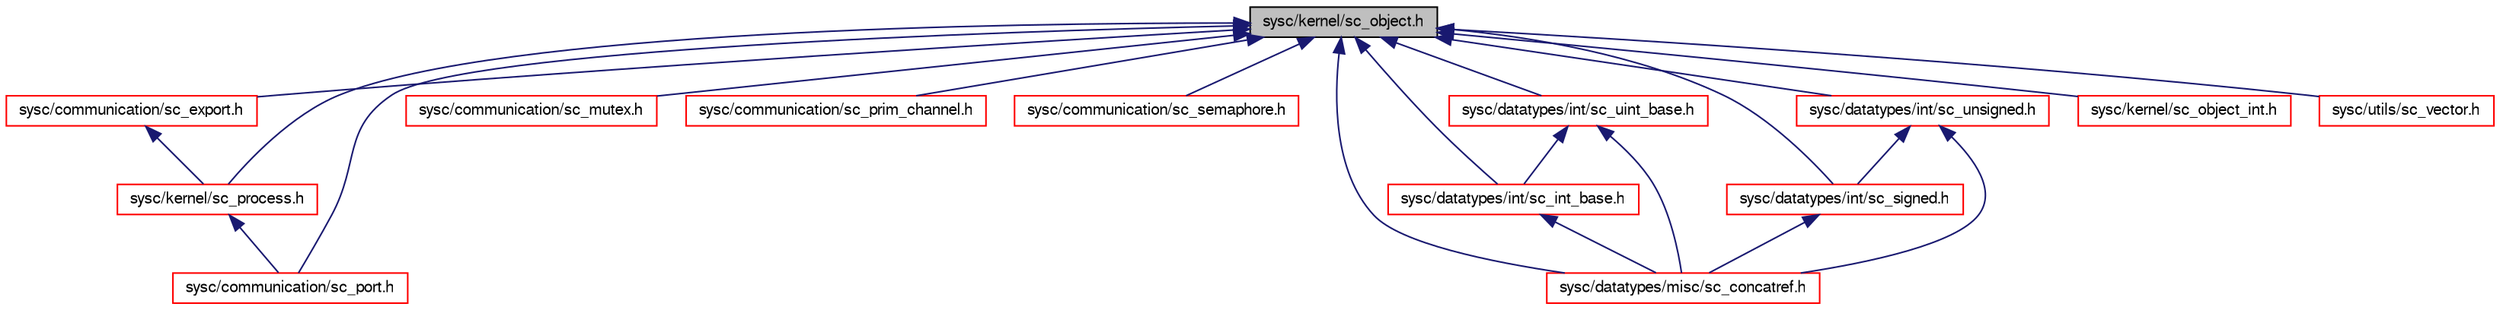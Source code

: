 digraph G
{
  edge [fontname="FreeSans",fontsize="10",labelfontname="FreeSans",labelfontsize="10"];
  node [fontname="FreeSans",fontsize="10",shape=record];
  Node1 [label="sysc/kernel/sc_object.h",height=0.2,width=0.4,color="black", fillcolor="grey75", style="filled" fontcolor="black"];
  Node1 -> Node2 [dir=back,color="midnightblue",fontsize="10",style="solid",fontname="FreeSans"];
  Node2 [label="sysc/communication/sc_export.h",height=0.2,width=0.4,color="red", fillcolor="white", style="filled",URL="$a00275.html"];
  Node2 -> Node3 [dir=back,color="midnightblue",fontsize="10",style="solid",fontname="FreeSans"];
  Node3 [label="sysc/kernel/sc_process.h",height=0.2,width=0.4,color="red", fillcolor="white", style="filled",URL="$a00366.html"];
  Node3 -> Node4 [dir=back,color="midnightblue",fontsize="10",style="solid",fontname="FreeSans"];
  Node4 [label="sysc/communication/sc_port.h",height=0.2,width=0.4,color="red", fillcolor="white", style="filled",URL="$a00284.html"];
  Node1 -> Node5 [dir=back,color="midnightblue",fontsize="10",style="solid",fontname="FreeSans"];
  Node5 [label="sysc/communication/sc_mutex.h",height=0.2,width=0.4,color="red", fillcolor="white", style="filled",URL="$a00282.html"];
  Node1 -> Node4 [dir=back,color="midnightblue",fontsize="10",style="solid",fontname="FreeSans"];
  Node1 -> Node6 [dir=back,color="midnightblue",fontsize="10",style="solid",fontname="FreeSans"];
  Node6 [label="sysc/communication/sc_prim_channel.h",height=0.2,width=0.4,color="red", fillcolor="white", style="filled",URL="$a00285.html"];
  Node1 -> Node7 [dir=back,color="midnightblue",fontsize="10",style="solid",fontname="FreeSans"];
  Node7 [label="sysc/communication/sc_semaphore.h",height=0.2,width=0.4,color="red", fillcolor="white", style="filled",URL="$a00286.html"];
  Node1 -> Node8 [dir=back,color="midnightblue",fontsize="10",style="solid",fontname="FreeSans"];
  Node8 [label="sysc/datatypes/int/sc_int_base.h",height=0.2,width=0.4,color="red", fillcolor="white", style="filled",URL="$a00330.html"];
  Node8 -> Node9 [dir=back,color="midnightblue",fontsize="10",style="solid",fontname="FreeSans"];
  Node9 [label="sysc/datatypes/misc/sc_concatref.h",height=0.2,width=0.4,color="red", fillcolor="white", style="filled",URL="$a00340.html"];
  Node1 -> Node10 [dir=back,color="midnightblue",fontsize="10",style="solid",fontname="FreeSans"];
  Node10 [label="sysc/datatypes/int/sc_signed.h",height=0.2,width=0.4,color="red", fillcolor="white", style="filled",URL="$a00336.html"];
  Node10 -> Node9 [dir=back,color="midnightblue",fontsize="10",style="solid",fontname="FreeSans"];
  Node1 -> Node11 [dir=back,color="midnightblue",fontsize="10",style="solid",fontname="FreeSans"];
  Node11 [label="sysc/datatypes/int/sc_uint_base.h",height=0.2,width=0.4,color="red", fillcolor="white", style="filled",URL="$a00338.html"];
  Node11 -> Node8 [dir=back,color="midnightblue",fontsize="10",style="solid",fontname="FreeSans"];
  Node11 -> Node9 [dir=back,color="midnightblue",fontsize="10",style="solid",fontname="FreeSans"];
  Node1 -> Node12 [dir=back,color="midnightblue",fontsize="10",style="solid",fontname="FreeSans"];
  Node12 [label="sysc/datatypes/int/sc_unsigned.h",height=0.2,width=0.4,color="red", fillcolor="white", style="filled",URL="$a00339.html"];
  Node12 -> Node10 [dir=back,color="midnightblue",fontsize="10",style="solid",fontname="FreeSans"];
  Node12 -> Node9 [dir=back,color="midnightblue",fontsize="10",style="solid",fontname="FreeSans"];
  Node1 -> Node9 [dir=back,color="midnightblue",fontsize="10",style="solid",fontname="FreeSans"];
  Node1 -> Node13 [dir=back,color="midnightblue",fontsize="10",style="solid",fontname="FreeSans"];
  Node13 [label="sysc/kernel/sc_object_int.h",height=0.2,width=0.4,color="red", fillcolor="white", style="filled",URL="$a00363.html"];
  Node1 -> Node3 [dir=back,color="midnightblue",fontsize="10",style="solid",fontname="FreeSans"];
  Node1 -> Node14 [dir=back,color="midnightblue",fontsize="10",style="solid",fontname="FreeSans"];
  Node14 [label="sysc/utils/sc_vector.h",height=0.2,width=0.4,color="red", fillcolor="white", style="filled",URL="$a00401.html"];
}
